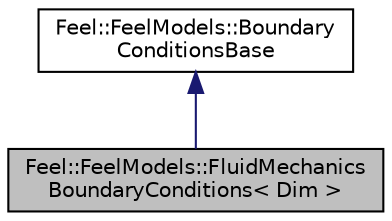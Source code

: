 digraph "Feel::FeelModels::FluidMechanicsBoundaryConditions&lt; Dim &gt;"
{
 // LATEX_PDF_SIZE
  edge [fontname="Helvetica",fontsize="10",labelfontname="Helvetica",labelfontsize="10"];
  node [fontname="Helvetica",fontsize="10",shape=record];
  Node1 [label="Feel::FeelModels::FluidMechanics\lBoundaryConditions\< Dim \>",height=0.2,width=0.4,color="black", fillcolor="grey75", style="filled", fontcolor="black",tooltip=" "];
  Node2 -> Node1 [dir="back",color="midnightblue",fontsize="10",style="solid",fontname="Helvetica"];
  Node2 [label="Feel::FeelModels::Boundary\lConditionsBase",height=0.2,width=0.4,color="black", fillcolor="white", style="filled",URL="$classFeel_1_1FeelModels_1_1BoundaryConditionsBase.html",tooltip=" "];
}
